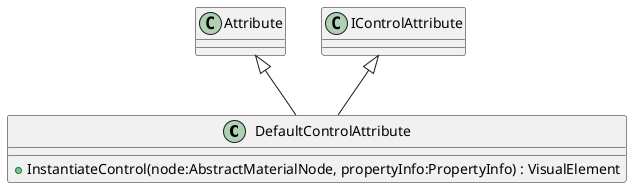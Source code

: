 @startuml
class DefaultControlAttribute {
    + InstantiateControl(node:AbstractMaterialNode, propertyInfo:PropertyInfo) : VisualElement
}
Attribute <|-- DefaultControlAttribute
IControlAttribute <|-- DefaultControlAttribute
@enduml
